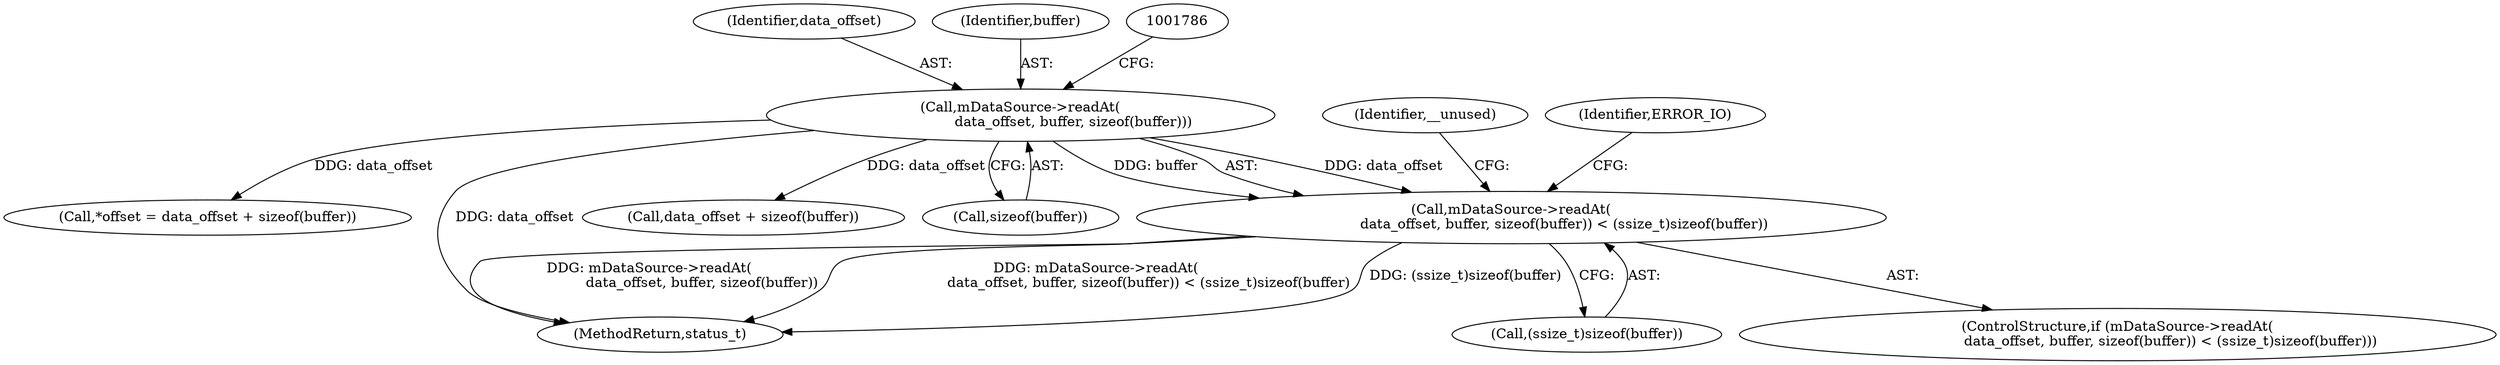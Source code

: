 digraph "0_Android_8a3a2f6ea7defe1a81bb32b3c9f3537f84749b9d@API" {
"1001779" [label="(Call,mDataSource->readAt(\n                        data_offset, buffer, sizeof(buffer)) < (ssize_t)sizeof(buffer))"];
"1001780" [label="(Call,mDataSource->readAt(\n                        data_offset, buffer, sizeof(buffer)))"];
"1001781" [label="(Identifier,data_offset)"];
"1001794" [label="(Identifier,__unused)"];
"1001847" [label="(Call,*offset = data_offset + sizeof(buffer))"];
"1001778" [label="(ControlStructure,if (mDataSource->readAt(\n                        data_offset, buffer, sizeof(buffer)) < (ssize_t)sizeof(buffer)))"];
"1001782" [label="(Identifier,buffer)"];
"1003923" [label="(MethodReturn,status_t)"];
"1001850" [label="(Call,data_offset + sizeof(buffer))"];
"1001780" [label="(Call,mDataSource->readAt(\n                        data_offset, buffer, sizeof(buffer)))"];
"1001791" [label="(Identifier,ERROR_IO)"];
"1001785" [label="(Call,(ssize_t)sizeof(buffer))"];
"1001779" [label="(Call,mDataSource->readAt(\n                        data_offset, buffer, sizeof(buffer)) < (ssize_t)sizeof(buffer))"];
"1001783" [label="(Call,sizeof(buffer))"];
"1001779" -> "1001778"  [label="AST: "];
"1001779" -> "1001785"  [label="CFG: "];
"1001780" -> "1001779"  [label="AST: "];
"1001785" -> "1001779"  [label="AST: "];
"1001791" -> "1001779"  [label="CFG: "];
"1001794" -> "1001779"  [label="CFG: "];
"1001779" -> "1003923"  [label="DDG: mDataSource->readAt(\n                        data_offset, buffer, sizeof(buffer))"];
"1001779" -> "1003923"  [label="DDG: mDataSource->readAt(\n                        data_offset, buffer, sizeof(buffer)) < (ssize_t)sizeof(buffer)"];
"1001779" -> "1003923"  [label="DDG: (ssize_t)sizeof(buffer)"];
"1001780" -> "1001779"  [label="DDG: data_offset"];
"1001780" -> "1001779"  [label="DDG: buffer"];
"1001780" -> "1001783"  [label="CFG: "];
"1001781" -> "1001780"  [label="AST: "];
"1001782" -> "1001780"  [label="AST: "];
"1001783" -> "1001780"  [label="AST: "];
"1001786" -> "1001780"  [label="CFG: "];
"1001780" -> "1003923"  [label="DDG: data_offset"];
"1001780" -> "1001847"  [label="DDG: data_offset"];
"1001780" -> "1001850"  [label="DDG: data_offset"];
}
